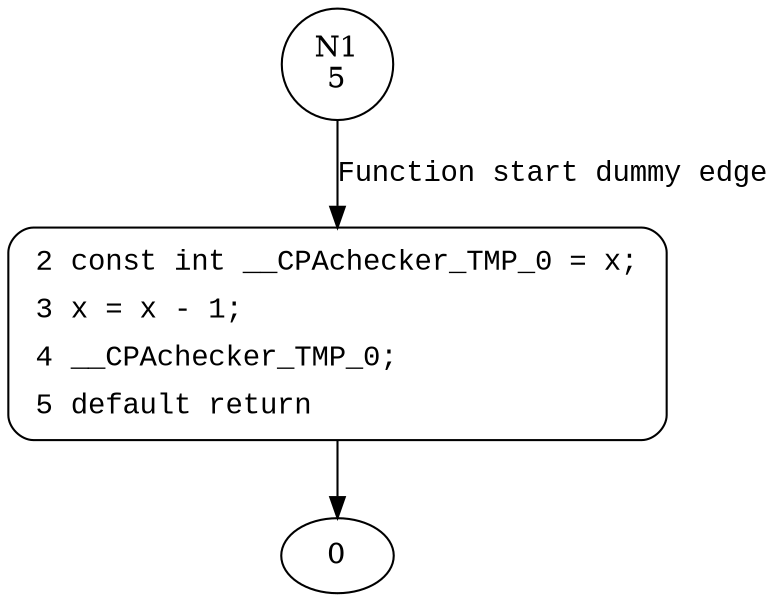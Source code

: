 digraph foo {
1 [shape="circle" label="N1\n5"]
2 [shape="circle" label="N2\n4"]
2 [style="filled,bold" penwidth="1" fillcolor="white" fontname="Courier New" shape="Mrecord" label=<<table border="0" cellborder="0" cellpadding="3" bgcolor="white"><tr><td align="right">2</td><td align="left">const int __CPAchecker_TMP_0 = x;</td></tr><tr><td align="right">3</td><td align="left">x = x - 1;</td></tr><tr><td align="right">4</td><td align="left">__CPAchecker_TMP_0;</td></tr><tr><td align="right">5</td><td align="left">default return</td></tr></table>>]
2 -> 0[label=""]
1 -> 2 [label="Function start dummy edge" fontname="Courier New"]
}